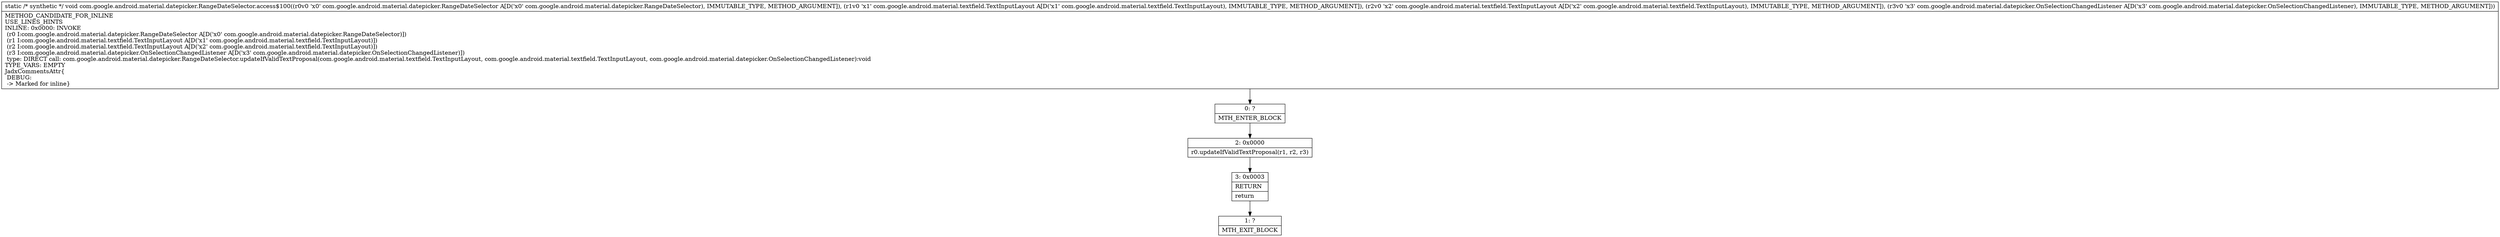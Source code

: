 digraph "CFG forcom.google.android.material.datepicker.RangeDateSelector.access$100(Lcom\/google\/android\/material\/datepicker\/RangeDateSelector;Lcom\/google\/android\/material\/textfield\/TextInputLayout;Lcom\/google\/android\/material\/textfield\/TextInputLayout;Lcom\/google\/android\/material\/datepicker\/OnSelectionChangedListener;)V" {
Node_0 [shape=record,label="{0\:\ ?|MTH_ENTER_BLOCK\l}"];
Node_2 [shape=record,label="{2\:\ 0x0000|r0.updateIfValidTextProposal(r1, r2, r3)\l}"];
Node_3 [shape=record,label="{3\:\ 0x0003|RETURN\l|return\l}"];
Node_1 [shape=record,label="{1\:\ ?|MTH_EXIT_BLOCK\l}"];
MethodNode[shape=record,label="{static \/* synthetic *\/ void com.google.android.material.datepicker.RangeDateSelector.access$100((r0v0 'x0' com.google.android.material.datepicker.RangeDateSelector A[D('x0' com.google.android.material.datepicker.RangeDateSelector), IMMUTABLE_TYPE, METHOD_ARGUMENT]), (r1v0 'x1' com.google.android.material.textfield.TextInputLayout A[D('x1' com.google.android.material.textfield.TextInputLayout), IMMUTABLE_TYPE, METHOD_ARGUMENT]), (r2v0 'x2' com.google.android.material.textfield.TextInputLayout A[D('x2' com.google.android.material.textfield.TextInputLayout), IMMUTABLE_TYPE, METHOD_ARGUMENT]), (r3v0 'x3' com.google.android.material.datepicker.OnSelectionChangedListener A[D('x3' com.google.android.material.datepicker.OnSelectionChangedListener), IMMUTABLE_TYPE, METHOD_ARGUMENT]))  | METHOD_CANDIDATE_FOR_INLINE\lUSE_LINES_HINTS\lINLINE: 0x0000: INVOKE  \l  (r0 I:com.google.android.material.datepicker.RangeDateSelector A[D('x0' com.google.android.material.datepicker.RangeDateSelector)])\l  (r1 I:com.google.android.material.textfield.TextInputLayout A[D('x1' com.google.android.material.textfield.TextInputLayout)])\l  (r2 I:com.google.android.material.textfield.TextInputLayout A[D('x2' com.google.android.material.textfield.TextInputLayout)])\l  (r3 I:com.google.android.material.datepicker.OnSelectionChangedListener A[D('x3' com.google.android.material.datepicker.OnSelectionChangedListener)])\l type: DIRECT call: com.google.android.material.datepicker.RangeDateSelector.updateIfValidTextProposal(com.google.android.material.textfield.TextInputLayout, com.google.android.material.textfield.TextInputLayout, com.google.android.material.datepicker.OnSelectionChangedListener):void\lTYPE_VARS: EMPTY\lJadxCommentsAttr\{\l DEBUG: \l \-\> Marked for inline\}\l}"];
MethodNode -> Node_0;Node_0 -> Node_2;
Node_2 -> Node_3;
Node_3 -> Node_1;
}

